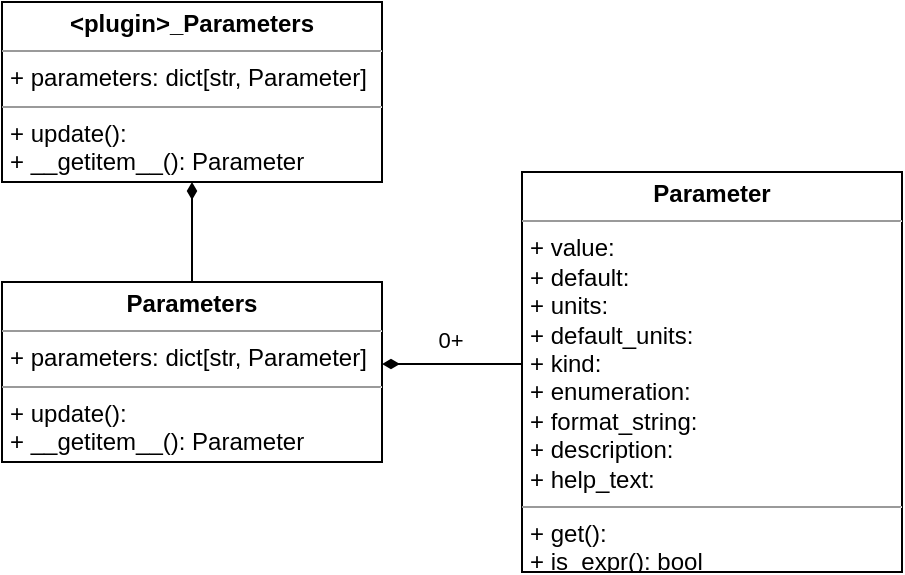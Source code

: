 <mxfile version="12.1.7" type="device" pages="1"><diagram name="Page-1" id="b5b7bab2-c9e2-2cf4-8b2a-24fd1a2a6d21"><mxGraphModel dx="772" dy="532" grid="1" gridSize="10" guides="1" tooltips="1" connect="1" arrows="1" fold="1" page="1" pageScale="1" pageWidth="1100" pageHeight="850" background="#ffffff" math="0" shadow="0"><root><mxCell id="0"/><mxCell id="1" parent="0"/><mxCell id="2dhj0FWLYvqr58J1NJB--3" style="edgeStyle=orthogonalEdgeStyle;rounded=0;orthogonalLoop=1;jettySize=auto;html=1;entryX=0.5;entryY=1;entryDx=0;entryDy=0;endArrow=diamondThin;endFill=1;" edge="1" parent="1" source="2dhj0FWLYvqr58J1NJB--1" target="2dhj0FWLYvqr58J1NJB--2"><mxGeometry relative="1" as="geometry"/></mxCell><mxCell id="2dhj0FWLYvqr58J1NJB--1" value="&lt;p style=&quot;margin: 0px ; margin-top: 4px ; text-align: center&quot;&gt;&lt;b&gt;Parameters&lt;/b&gt;&lt;/p&gt;&lt;hr size=&quot;1&quot;&gt;&lt;p style=&quot;margin: 0px ; margin-left: 4px&quot;&gt;+ parameters: dict[str, Parameter]&lt;/p&gt;&lt;hr size=&quot;1&quot;&gt;&lt;p style=&quot;margin: 0px ; margin-left: 4px&quot;&gt;+ update():&amp;nbsp;&lt;/p&gt;&lt;p style=&quot;margin: 0px ; margin-left: 4px&quot;&gt;+ __getitem__(): Parameter&lt;/p&gt;" style="verticalAlign=top;align=left;overflow=fill;fontSize=12;fontFamily=Helvetica;html=1;" vertex="1" parent="1"><mxGeometry x="260" y="410" width="190" height="90" as="geometry"/></mxCell><mxCell id="2dhj0FWLYvqr58J1NJB--2" value="&lt;p style=&quot;margin: 0px ; margin-top: 4px ; text-align: center&quot;&gt;&lt;b&gt;&amp;lt;plugin&amp;gt;_Parameters&lt;/b&gt;&lt;/p&gt;&lt;hr size=&quot;1&quot;&gt;&lt;p style=&quot;margin: 0px ; margin-left: 4px&quot;&gt;+ parameters: dict[str, Parameter]&lt;/p&gt;&lt;hr size=&quot;1&quot;&gt;&lt;p style=&quot;margin: 0px ; margin-left: 4px&quot;&gt;+ update():&amp;nbsp;&lt;/p&gt;&lt;p style=&quot;margin: 0px ; margin-left: 4px&quot;&gt;+ __getitem__(): Parameter&lt;/p&gt;" style="verticalAlign=top;align=left;overflow=fill;fontSize=12;fontFamily=Helvetica;html=1;" vertex="1" parent="1"><mxGeometry x="260" y="270" width="190" height="90" as="geometry"/></mxCell><mxCell id="2dhj0FWLYvqr58J1NJB--6" value="0+" style="edgeStyle=orthogonalEdgeStyle;rounded=0;orthogonalLoop=1;jettySize=auto;html=1;entryX=1;entryY=0.5;entryDx=0;entryDy=0;endArrow=diamondThin;endFill=1;" edge="1" parent="1"><mxGeometry x="0.029" y="-12" relative="1" as="geometry"><mxPoint x="520" y="451" as="sourcePoint"/><mxPoint x="450" y="451" as="targetPoint"/><mxPoint as="offset"/></mxGeometry></mxCell><mxCell id="2dhj0FWLYvqr58J1NJB--4" value="&lt;p style=&quot;margin: 0px ; margin-top: 4px ; text-align: center&quot;&gt;&lt;b&gt;Parameter&lt;/b&gt;&lt;/p&gt;&lt;hr size=&quot;1&quot;&gt;&lt;p style=&quot;margin: 0px ; margin-left: 4px&quot;&gt;+ value:&lt;/p&gt;&lt;p style=&quot;margin: 0px ; margin-left: 4px&quot;&gt;+ default:&lt;/p&gt;&lt;p style=&quot;margin: 0px ; margin-left: 4px&quot;&gt;+ units:&lt;/p&gt;&lt;p style=&quot;margin: 0px ; margin-left: 4px&quot;&gt;+ default_units:&lt;/p&gt;&lt;p style=&quot;margin: 0px ; margin-left: 4px&quot;&gt;+ kind:&lt;/p&gt;&lt;p style=&quot;margin: 0px ; margin-left: 4px&quot;&gt;+ enumeration:&lt;/p&gt;&lt;p style=&quot;margin: 0px ; margin-left: 4px&quot;&gt;+ format_string:&lt;/p&gt;&lt;p style=&quot;margin: 0px ; margin-left: 4px&quot;&gt;+ description:&lt;/p&gt;&lt;p style=&quot;margin: 0px ; margin-left: 4px&quot;&gt;+ help_text:&lt;/p&gt;&lt;hr size=&quot;1&quot;&gt;&lt;p style=&quot;margin: 0px ; margin-left: 4px&quot;&gt;+ get():&amp;nbsp;&lt;/p&gt;&lt;p style=&quot;margin: 0px ; margin-left: 4px&quot;&gt;+ is_expr(): bool&lt;/p&gt;" style="verticalAlign=top;align=left;overflow=fill;fontSize=12;fontFamily=Helvetica;html=1;" vertex="1" parent="1"><mxGeometry x="520" y="355" width="190" height="200" as="geometry"/></mxCell></root></mxGraphModel></diagram></mxfile>